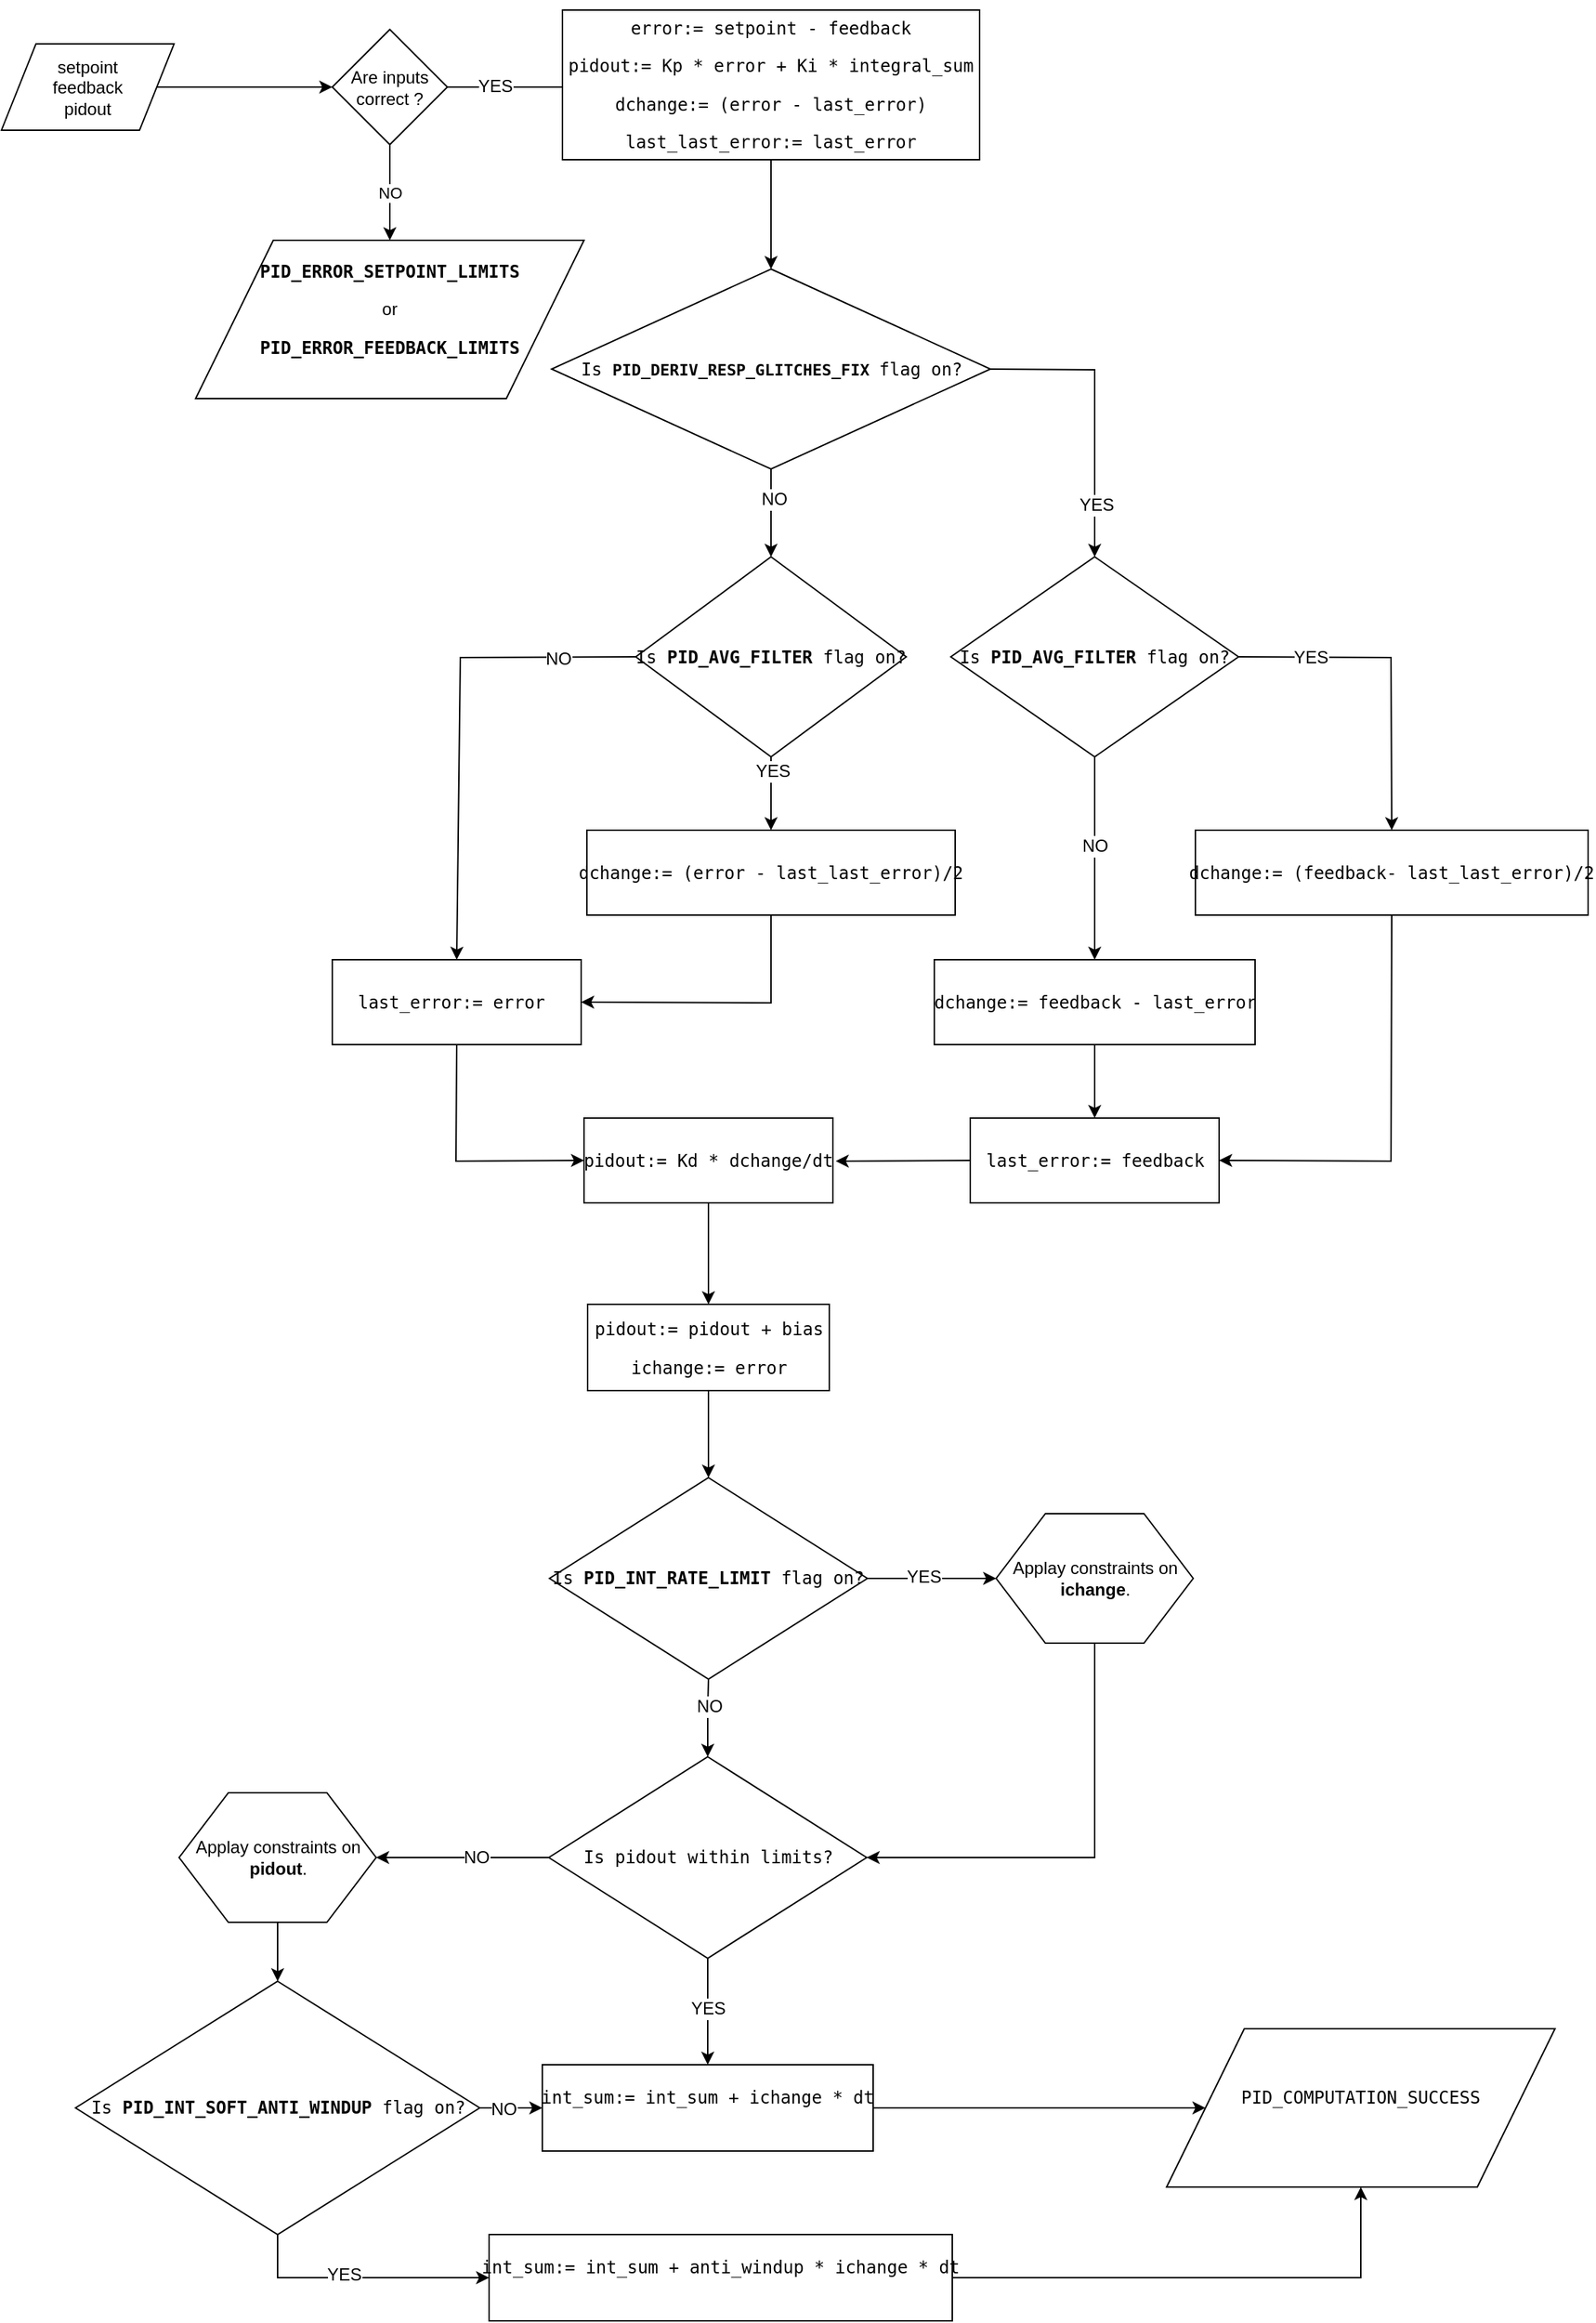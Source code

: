 <mxfile version="10.2.1" type="device"><diagram id="SJusjKnNgiMinS_3tapa" name="Strona-1"><mxGraphModel dx="2036" dy="1239" grid="1" gridSize="10" guides="1" tooltips="1" connect="1" arrows="1" fold="1" page="1" pageScale="1" pageWidth="1169" pageHeight="1654" math="0" shadow="0"><root><mxCell id="0"/><mxCell id="1" parent="0"/><mxCell id="8rspHX9k42rR52H1lkPU-5" value="NO&lt;br&gt;" style="edgeStyle=orthogonalEdgeStyle;rounded=0;html=1;exitX=0.5;exitY=1;exitDx=0;exitDy=0;entryX=0.5;entryY=0;entryDx=0;entryDy=0;jettySize=auto;orthogonalLoop=1;" edge="1" parent="1" source="8rspHX9k42rR52H1lkPU-2" target="8rspHX9k42rR52H1lkPU-46"><mxGeometry relative="1" as="geometry"><mxPoint x="280.048" y="163.667" as="targetPoint"/></mxGeometry></mxCell><mxCell id="8rspHX9k42rR52H1lkPU-6" style="edgeStyle=orthogonalEdgeStyle;rounded=0;html=1;exitX=1;exitY=0.5;exitDx=0;exitDy=0;jettySize=auto;orthogonalLoop=1;" edge="1" parent="1" source="8rspHX9k42rR52H1lkPU-2"><mxGeometry relative="1" as="geometry"><mxPoint x="410" y="73.5" as="targetPoint"/></mxGeometry></mxCell><mxCell id="8rspHX9k42rR52H1lkPU-12" value="YES&lt;br&gt;" style="text;html=1;resizable=0;points=[];align=center;verticalAlign=middle;labelBackgroundColor=#ffffff;" vertex="1" connectable="0" parent="8rspHX9k42rR52H1lkPU-6"><mxGeometry x="0.004" y="12" relative="1" as="geometry"><mxPoint x="-12" y="11" as="offset"/></mxGeometry></mxCell><mxCell id="8rspHX9k42rR52H1lkPU-2" value="Are inputs correct ?" style="rhombus;whiteSpace=wrap;html=1;" vertex="1" parent="1"><mxGeometry x="240" y="33.5" width="80" height="80" as="geometry"/></mxCell><mxCell id="8rspHX9k42rR52H1lkPU-4" value="" style="endArrow=classic;html=1;entryX=0;entryY=0.5;entryDx=0;entryDy=0;exitX=1;exitY=0.5;exitDx=0;exitDy=0;" edge="1" parent="1" source="8rspHX9k42rR52H1lkPU-14" target="8rspHX9k42rR52H1lkPU-2"><mxGeometry width="50" height="50" relative="1" as="geometry"><mxPoint x="150" y="73.5" as="sourcePoint"/><mxPoint x="270" y="233.5" as="targetPoint"/></mxGeometry></mxCell><mxCell id="8rspHX9k42rR52H1lkPU-27" style="edgeStyle=none;rounded=0;html=1;exitX=0.5;exitY=1;exitDx=0;exitDy=0;entryX=0.5;entryY=0;entryDx=0;entryDy=0;jettySize=auto;orthogonalLoop=1;" edge="1" parent="1" source="8rspHX9k42rR52H1lkPU-9" target="8rspHX9k42rR52H1lkPU-16"><mxGeometry relative="1" as="geometry"/></mxCell><mxCell id="8rspHX9k42rR52H1lkPU-43" value="NO" style="text;html=1;resizable=0;points=[];align=center;verticalAlign=middle;labelBackgroundColor=#ffffff;" vertex="1" connectable="0" parent="8rspHX9k42rR52H1lkPU-27"><mxGeometry x="-0.469" y="-1" relative="1" as="geometry"><mxPoint x="3" y="4.5" as="offset"/></mxGeometry></mxCell><mxCell id="8rspHX9k42rR52H1lkPU-48" style="edgeStyle=none;rounded=0;jumpSize=5;html=1;exitX=1;exitY=0.5;exitDx=0;exitDy=0;entryX=0.5;entryY=0;entryDx=0;entryDy=0;endArrow=classic;endFill=1;targetPerimeterSpacing=0;jettySize=auto;orthogonalLoop=1;strokeWidth=1;" edge="1" parent="1" source="8rspHX9k42rR52H1lkPU-9" target="8rspHX9k42rR52H1lkPU-47"><mxGeometry relative="1" as="geometry"><Array as="points"><mxPoint x="770" y="270"/></Array></mxGeometry></mxCell><mxCell id="8rspHX9k42rR52H1lkPU-49" value="YES&lt;br&gt;" style="text;html=1;resizable=0;points=[];align=center;verticalAlign=middle;labelBackgroundColor=#ffffff;" vertex="1" connectable="0" parent="8rspHX9k42rR52H1lkPU-48"><mxGeometry x="0.644" y="1" relative="1" as="geometry"><mxPoint as="offset"/></mxGeometry></mxCell><mxCell id="8rspHX9k42rR52H1lkPU-9" value="&lt;pre&gt;Is &lt;font style=&quot;font-size: 11px&quot;&gt;&lt;b&gt;PID_DERIV_RESP_GLITCHES_FIX &lt;/b&gt;&lt;/font&gt;flag on?&lt;/pre&gt;" style="rhombus;whiteSpace=wrap;html=1;" vertex="1" parent="1"><mxGeometry x="392.5" y="200" width="305" height="139" as="geometry"/></mxCell><mxCell id="8rspHX9k42rR52H1lkPU-24" style="edgeStyle=none;rounded=0;html=1;exitX=0.5;exitY=1;exitDx=0;exitDy=0;entryX=0.5;entryY=0;entryDx=0;entryDy=0;jettySize=auto;orthogonalLoop=1;" edge="1" parent="1" source="8rspHX9k42rR52H1lkPU-10" target="8rspHX9k42rR52H1lkPU-9"><mxGeometry relative="1" as="geometry"/></mxCell><mxCell id="8rspHX9k42rR52H1lkPU-10" value="&lt;pre&gt;error:= setpoint - feedback&lt;/pre&gt;&lt;pre&gt;pidout:= Kp * error + Ki * integral_sum&lt;/pre&gt;&lt;pre&gt;dchange:&lt;span&gt;=&lt;/span&gt;&lt;span&gt; (error &lt;/span&gt;&lt;span&gt;-&lt;/span&gt;&lt;span&gt; &lt;/span&gt;&lt;span&gt;last_error&lt;/span&gt;&lt;span&gt;)&lt;/span&gt;&lt;/pre&gt;&lt;pre&gt;last_last_error:= last_error&lt;/pre&gt;" style="rounded=0;whiteSpace=wrap;html=1;" vertex="1" parent="1"><mxGeometry x="400" y="20" width="290" height="104" as="geometry"/></mxCell><mxCell id="8rspHX9k42rR52H1lkPU-14" value="setpoint&lt;br&gt;feedback&lt;br&gt;pidout&lt;br&gt;" style="shape=parallelogram;perimeter=parallelogramPerimeter;whiteSpace=wrap;html=1;" vertex="1" parent="1"><mxGeometry x="10" y="43.5" width="120" height="60" as="geometry"/></mxCell><mxCell id="8rspHX9k42rR52H1lkPU-54" style="edgeStyle=none;rounded=0;jumpSize=5;html=1;exitX=0.5;exitY=1;exitDx=0;exitDy=0;entryX=0.5;entryY=0;entryDx=0;entryDy=0;endArrow=classic;endFill=1;targetPerimeterSpacing=0;jettySize=auto;orthogonalLoop=1;strokeWidth=1;" edge="1" parent="1" source="8rspHX9k42rR52H1lkPU-16" target="8rspHX9k42rR52H1lkPU-50"><mxGeometry relative="1" as="geometry"/></mxCell><mxCell id="8rspHX9k42rR52H1lkPU-74" value="YES" style="text;html=1;resizable=0;points=[];align=center;verticalAlign=middle;labelBackgroundColor=#ffffff;" vertex="1" connectable="0" parent="8rspHX9k42rR52H1lkPU-54"><mxGeometry x="-0.613" y="1" relative="1" as="geometry"><mxPoint as="offset"/></mxGeometry></mxCell><mxCell id="8rspHX9k42rR52H1lkPU-55" style="edgeStyle=none;rounded=0;jumpSize=5;html=1;exitX=0;exitY=0.5;exitDx=0;exitDy=0;entryX=0.5;entryY=0;entryDx=0;entryDy=0;endArrow=classic;endFill=1;targetPerimeterSpacing=0;jettySize=auto;orthogonalLoop=1;strokeWidth=1;" edge="1" parent="1" source="8rspHX9k42rR52H1lkPU-16" target="8rspHX9k42rR52H1lkPU-53"><mxGeometry relative="1" as="geometry"><Array as="points"><mxPoint x="329" y="470"/></Array></mxGeometry></mxCell><mxCell id="8rspHX9k42rR52H1lkPU-60" value="NO" style="text;html=1;resizable=0;points=[];align=center;verticalAlign=middle;labelBackgroundColor=#ffffff;" vertex="1" connectable="0" parent="8rspHX9k42rR52H1lkPU-55"><mxGeometry x="-0.674" y="1" relative="1" as="geometry"><mxPoint as="offset"/></mxGeometry></mxCell><mxCell id="8rspHX9k42rR52H1lkPU-16" value="&lt;pre&gt;Is &lt;b&gt;PID_AVG_FILTER&lt;/b&gt; flag on?&lt;br&gt;&lt;/pre&gt;" style="rhombus;whiteSpace=wrap;html=1;" vertex="1" parent="1"><mxGeometry x="451" y="400" width="188" height="139" as="geometry"/></mxCell><mxCell id="8rspHX9k42rR52H1lkPU-73" style="edgeStyle=none;rounded=0;jumpSize=5;html=1;exitX=0.5;exitY=1;exitDx=0;exitDy=0;entryX=0.5;entryY=0;entryDx=0;entryDy=0;endArrow=classic;endFill=1;targetPerimeterSpacing=0;jettySize=auto;orthogonalLoop=1;strokeWidth=1;" edge="1" parent="1" source="8rspHX9k42rR52H1lkPU-34" target="8rspHX9k42rR52H1lkPU-37"><mxGeometry relative="1" as="geometry"/></mxCell><mxCell id="8rspHX9k42rR52H1lkPU-34" value="&lt;pre&gt;pidout:= Kd * dchange/dt&lt;/pre&gt;" style="rounded=0;whiteSpace=wrap;html=1;" vertex="1" parent="1"><mxGeometry x="415" y="790" width="173" height="59" as="geometry"/></mxCell><mxCell id="8rspHX9k42rR52H1lkPU-78" style="edgeStyle=none;rounded=0;jumpSize=5;html=1;exitX=0.5;exitY=1;exitDx=0;exitDy=0;entryX=0.5;entryY=0;entryDx=0;entryDy=0;endArrow=classic;endFill=1;targetPerimeterSpacing=0;jettySize=auto;orthogonalLoop=1;strokeWidth=1;" edge="1" parent="1" source="8rspHX9k42rR52H1lkPU-37" target="8rspHX9k42rR52H1lkPU-39"><mxGeometry relative="1" as="geometry"/></mxCell><mxCell id="8rspHX9k42rR52H1lkPU-37" value="&lt;pre&gt;pidout:= pidout + bias&lt;/pre&gt;&lt;pre&gt;ichange:= error&lt;/pre&gt;" style="rounded=0;whiteSpace=wrap;html=1;" vertex="1" parent="1"><mxGeometry x="417.5" y="919.5" width="168" height="60" as="geometry"/></mxCell><mxCell id="8rspHX9k42rR52H1lkPU-82" style="edgeStyle=none;rounded=0;jumpSize=5;html=1;exitX=1;exitY=0.5;exitDx=0;exitDy=0;entryX=0;entryY=0.5;entryDx=0;entryDy=0;endArrow=classic;endFill=1;targetPerimeterSpacing=0;jettySize=auto;orthogonalLoop=1;strokeWidth=1;" edge="1" parent="1" source="8rspHX9k42rR52H1lkPU-39" target="8rspHX9k42rR52H1lkPU-80"><mxGeometry relative="1" as="geometry"/></mxCell><mxCell id="8rspHX9k42rR52H1lkPU-91" value="YES" style="text;html=1;resizable=0;points=[];align=center;verticalAlign=middle;labelBackgroundColor=#ffffff;" vertex="1" connectable="0" parent="8rspHX9k42rR52H1lkPU-82"><mxGeometry x="-0.13" y="1" relative="1" as="geometry"><mxPoint as="offset"/></mxGeometry></mxCell><mxCell id="8rspHX9k42rR52H1lkPU-88" style="edgeStyle=none;rounded=0;jumpSize=5;html=1;exitX=0.5;exitY=1;exitDx=0;exitDy=0;entryX=0.5;entryY=0;entryDx=0;entryDy=0;endArrow=classic;endFill=1;targetPerimeterSpacing=0;jettySize=auto;orthogonalLoop=1;strokeWidth=1;" edge="1" parent="1" source="8rspHX9k42rR52H1lkPU-39" target="8rspHX9k42rR52H1lkPU-83"><mxGeometry relative="1" as="geometry"><Array as="points"><mxPoint x="501" y="1200"/></Array></mxGeometry></mxCell><mxCell id="8rspHX9k42rR52H1lkPU-90" value="NO" style="text;html=1;resizable=0;points=[];align=center;verticalAlign=middle;labelBackgroundColor=#ffffff;" vertex="1" connectable="0" parent="8rspHX9k42rR52H1lkPU-88"><mxGeometry x="-0.001" y="8" relative="1" as="geometry"><mxPoint x="-7" y="-8" as="offset"/></mxGeometry></mxCell><mxCell id="8rspHX9k42rR52H1lkPU-39" value="&lt;pre&gt;Is &lt;b&gt;PID_INT_RATE_LIMIT &lt;/b&gt;flag on?&lt;br&gt;&lt;/pre&gt;" style="rhombus;whiteSpace=wrap;html=1;" vertex="1" parent="1"><mxGeometry x="391" y="1040" width="221" height="140" as="geometry"/></mxCell><mxCell id="8rspHX9k42rR52H1lkPU-46" value="&lt;pre&gt;&lt;b&gt;PID_ERROR_SETPOINT_LIMITS&lt;/b&gt;&lt;/pre&gt;&lt;div&gt;or&lt;/div&gt;&lt;div&gt;&lt;pre&gt;&lt;b&gt;PID_ERROR_FEEDBACK_LIMITS&lt;/b&gt;&lt;/pre&gt;&lt;div&gt;&lt;b&gt;&lt;br&gt;&lt;/b&gt;&lt;/div&gt;&lt;/div&gt;" style="shape=parallelogram;perimeter=parallelogramPerimeter;whiteSpace=wrap;html=1;" vertex="1" parent="1"><mxGeometry x="145" y="180" width="270" height="110" as="geometry"/></mxCell><mxCell id="8rspHX9k42rR52H1lkPU-62" style="edgeStyle=none;rounded=0;jumpSize=5;html=1;exitX=0.5;exitY=1;exitDx=0;exitDy=0;endArrow=classic;endFill=1;targetPerimeterSpacing=0;jettySize=auto;orthogonalLoop=1;strokeWidth=1;" edge="1" parent="1" source="8rspHX9k42rR52H1lkPU-47" target="8rspHX9k42rR52H1lkPU-51"><mxGeometry relative="1" as="geometry"/></mxCell><mxCell id="8rspHX9k42rR52H1lkPU-75" value="NO" style="text;html=1;resizable=0;points=[];align=center;verticalAlign=middle;labelBackgroundColor=#ffffff;" vertex="1" connectable="0" parent="8rspHX9k42rR52H1lkPU-62"><mxGeometry x="-0.151" y="-2" relative="1" as="geometry"><mxPoint x="2" y="1.5" as="offset"/></mxGeometry></mxCell><mxCell id="8rspHX9k42rR52H1lkPU-65" style="edgeStyle=none;rounded=0;jumpSize=5;html=1;exitX=1;exitY=0.5;exitDx=0;exitDy=0;endArrow=classic;endFill=1;targetPerimeterSpacing=0;jettySize=auto;orthogonalLoop=1;strokeWidth=1;entryX=0.5;entryY=0;entryDx=0;entryDy=0;" edge="1" parent="1" source="8rspHX9k42rR52H1lkPU-47" target="8rspHX9k42rR52H1lkPU-52"><mxGeometry relative="1" as="geometry"><mxPoint x="1000" y="469.5" as="targetPoint"/><Array as="points"><mxPoint x="976" y="470"/></Array></mxGeometry></mxCell><mxCell id="8rspHX9k42rR52H1lkPU-77" value="YES" style="text;html=1;resizable=0;points=[];align=center;verticalAlign=middle;labelBackgroundColor=#ffffff;" vertex="1" connectable="0" parent="8rspHX9k42rR52H1lkPU-65"><mxGeometry x="-0.661" y="-3" relative="1" as="geometry"><mxPoint x="11.5" y="-3" as="offset"/></mxGeometry></mxCell><mxCell id="8rspHX9k42rR52H1lkPU-47" value="&lt;pre&gt;Is &lt;b&gt;PID_AVG_FILTER&lt;/b&gt; flag on?&lt;br&gt;&lt;/pre&gt;" style="rhombus;whiteSpace=wrap;html=1;" vertex="1" parent="1"><mxGeometry x="670" y="400" width="200" height="139" as="geometry"/></mxCell><mxCell id="8rspHX9k42rR52H1lkPU-69" style="edgeStyle=none;rounded=0;jumpSize=5;html=1;exitX=0.5;exitY=1;exitDx=0;exitDy=0;endArrow=classic;endFill=1;targetPerimeterSpacing=0;jettySize=auto;orthogonalLoop=1;strokeWidth=1;entryX=1;entryY=0.5;entryDx=0;entryDy=0;" edge="1" parent="1" source="8rspHX9k42rR52H1lkPU-50" target="8rspHX9k42rR52H1lkPU-53"><mxGeometry relative="1" as="geometry"><mxPoint x="545.333" y="720" as="targetPoint"/><Array as="points"><mxPoint x="545" y="710"/></Array></mxGeometry></mxCell><mxCell id="8rspHX9k42rR52H1lkPU-50" value="&lt;pre&gt;dchange:= (error - last_last_error)/2&lt;/pre&gt;" style="rounded=0;whiteSpace=wrap;html=1;" vertex="1" parent="1"><mxGeometry x="417" y="590" width="256" height="59" as="geometry"/></mxCell><mxCell id="8rspHX9k42rR52H1lkPU-67" style="edgeStyle=none;rounded=0;jumpSize=5;html=1;exitX=0.5;exitY=1;exitDx=0;exitDy=0;entryX=0.5;entryY=0;entryDx=0;entryDy=0;endArrow=classic;endFill=1;targetPerimeterSpacing=0;jettySize=auto;orthogonalLoop=1;strokeWidth=1;" edge="1" parent="1" source="8rspHX9k42rR52H1lkPU-51" target="8rspHX9k42rR52H1lkPU-66"><mxGeometry relative="1" as="geometry"/></mxCell><mxCell id="8rspHX9k42rR52H1lkPU-51" value="&lt;pre&gt;dchange:= feedback - last_error&lt;/pre&gt;" style="rounded=0;whiteSpace=wrap;html=1;" vertex="1" parent="1"><mxGeometry x="658.5" y="680" width="223" height="59" as="geometry"/></mxCell><mxCell id="8rspHX9k42rR52H1lkPU-68" style="edgeStyle=none;rounded=0;jumpSize=5;html=1;exitX=0.5;exitY=1;exitDx=0;exitDy=0;endArrow=classic;endFill=1;targetPerimeterSpacing=0;jettySize=auto;orthogonalLoop=1;strokeWidth=1;entryX=1;entryY=0.5;entryDx=0;entryDy=0;" edge="1" parent="1" source="8rspHX9k42rR52H1lkPU-52" target="8rspHX9k42rR52H1lkPU-66"><mxGeometry relative="1" as="geometry"><mxPoint x="976.167" y="820" as="targetPoint"/><Array as="points"><mxPoint x="976" y="820"/></Array></mxGeometry></mxCell><mxCell id="8rspHX9k42rR52H1lkPU-52" value="&lt;pre&gt;dchange:= (feedback- last_last_error)/2&lt;/pre&gt;" style="rounded=0;whiteSpace=wrap;html=1;" vertex="1" parent="1"><mxGeometry x="840" y="590" width="273" height="59" as="geometry"/></mxCell><mxCell id="8rspHX9k42rR52H1lkPU-70" style="edgeStyle=none;rounded=0;jumpSize=5;html=1;exitX=0.5;exitY=1;exitDx=0;exitDy=0;entryX=0;entryY=0.5;entryDx=0;entryDy=0;endArrow=classic;endFill=1;targetPerimeterSpacing=0;jettySize=auto;orthogonalLoop=1;strokeWidth=1;" edge="1" parent="1" source="8rspHX9k42rR52H1lkPU-53" target="8rspHX9k42rR52H1lkPU-34"><mxGeometry relative="1" as="geometry"><Array as="points"><mxPoint x="326" y="820"/></Array></mxGeometry></mxCell><mxCell id="8rspHX9k42rR52H1lkPU-53" value="&lt;pre&gt;last_error:= error &lt;/pre&gt;" style="rounded=0;whiteSpace=wrap;html=1;" vertex="1" parent="1"><mxGeometry x="240" y="680" width="173" height="59" as="geometry"/></mxCell><mxCell id="8rspHX9k42rR52H1lkPU-61" style="edgeStyle=none;rounded=0;jumpSize=5;html=1;exitX=0;exitY=0.5;exitDx=0;exitDy=0;endArrow=classic;endFill=1;targetPerimeterSpacing=0;jettySize=auto;orthogonalLoop=1;strokeWidth=1;" edge="1" parent="1" source="8rspHX9k42rR52H1lkPU-51" target="8rspHX9k42rR52H1lkPU-51"><mxGeometry relative="1" as="geometry"/></mxCell><mxCell id="8rspHX9k42rR52H1lkPU-71" style="edgeStyle=none;rounded=0;jumpSize=5;html=1;exitX=0;exitY=0.5;exitDx=0;exitDy=0;endArrow=classic;endFill=1;targetPerimeterSpacing=0;jettySize=auto;orthogonalLoop=1;strokeWidth=1;" edge="1" parent="1" source="8rspHX9k42rR52H1lkPU-66"><mxGeometry relative="1" as="geometry"><mxPoint x="590" y="820" as="targetPoint"/></mxGeometry></mxCell><mxCell id="8rspHX9k42rR52H1lkPU-66" value="&lt;pre&gt;last_error:= feedback&lt;/pre&gt;" style="rounded=0;whiteSpace=wrap;html=1;" vertex="1" parent="1"><mxGeometry x="683.5" y="790" width="173" height="59" as="geometry"/></mxCell><mxCell id="8rspHX9k42rR52H1lkPU-94" style="edgeStyle=none;rounded=0;jumpSize=5;html=1;exitX=0.5;exitY=1;exitDx=0;exitDy=0;entryX=1;entryY=0.5;entryDx=0;entryDy=0;endArrow=classic;endFill=1;targetPerimeterSpacing=0;jettySize=auto;orthogonalLoop=1;strokeWidth=1;" edge="1" parent="1" source="8rspHX9k42rR52H1lkPU-80" target="8rspHX9k42rR52H1lkPU-83"><mxGeometry relative="1" as="geometry"><Array as="points"><mxPoint x="770" y="1304"/></Array></mxGeometry></mxCell><mxCell id="8rspHX9k42rR52H1lkPU-80" value="Applay constraints on &lt;b&gt;ichange&lt;/b&gt;.&lt;br&gt;" style="shape=hexagon;perimeter=hexagonPerimeter2;whiteSpace=wrap;html=1;" vertex="1" parent="1"><mxGeometry x="701.5" y="1065" width="137" height="90" as="geometry"/></mxCell><mxCell id="8rspHX9k42rR52H1lkPU-86" style="edgeStyle=none;rounded=0;jumpSize=5;html=1;exitX=0;exitY=0.5;exitDx=0;exitDy=0;entryX=1;entryY=0.5;entryDx=0;entryDy=0;endArrow=classic;endFill=1;targetPerimeterSpacing=0;jettySize=auto;orthogonalLoop=1;strokeWidth=1;" edge="1" parent="1" source="8rspHX9k42rR52H1lkPU-83" target="8rspHX9k42rR52H1lkPU-85"><mxGeometry relative="1" as="geometry"><mxPoint x="312.793" y="1304.069" as="sourcePoint"/></mxGeometry></mxCell><mxCell id="8rspHX9k42rR52H1lkPU-108" value="NO" style="text;html=1;resizable=0;points=[];align=center;verticalAlign=middle;labelBackgroundColor=#ffffff;" vertex="1" connectable="0" parent="8rspHX9k42rR52H1lkPU-86"><mxGeometry x="-0.154" relative="1" as="geometry"><mxPoint as="offset"/></mxGeometry></mxCell><mxCell id="8rspHX9k42rR52H1lkPU-106" style="edgeStyle=none;rounded=0;jumpSize=5;html=1;exitX=0.5;exitY=1;exitDx=0;exitDy=0;entryX=0.5;entryY=0;entryDx=0;entryDy=0;endArrow=classic;endFill=1;targetPerimeterSpacing=0;jettySize=auto;orthogonalLoop=1;strokeWidth=1;" edge="1" parent="1" source="8rspHX9k42rR52H1lkPU-83" target="8rspHX9k42rR52H1lkPU-100"><mxGeometry relative="1" as="geometry"/></mxCell><mxCell id="8rspHX9k42rR52H1lkPU-107" value="YES" style="text;html=1;resizable=0;points=[];align=center;verticalAlign=middle;labelBackgroundColor=#ffffff;" vertex="1" connectable="0" parent="8rspHX9k42rR52H1lkPU-106"><mxGeometry x="-0.051" relative="1" as="geometry"><mxPoint as="offset"/></mxGeometry></mxCell><mxCell id="8rspHX9k42rR52H1lkPU-83" value="&lt;pre&gt;Is pidout within limits?&lt;/pre&gt;" style="rhombus;whiteSpace=wrap;html=1;" vertex="1" parent="1"><mxGeometry x="390.5" y="1234" width="221" height="140" as="geometry"/></mxCell><mxCell id="8rspHX9k42rR52H1lkPU-101" style="edgeStyle=none;rounded=0;jumpSize=5;html=1;exitX=1;exitY=0.5;exitDx=0;exitDy=0;entryX=0;entryY=0.5;entryDx=0;entryDy=0;endArrow=classic;endFill=1;targetPerimeterSpacing=0;jettySize=auto;orthogonalLoop=1;strokeWidth=1;" edge="1" parent="1" source="8rspHX9k42rR52H1lkPU-84" target="8rspHX9k42rR52H1lkPU-100"><mxGeometry relative="1" as="geometry"><Array as="points"><mxPoint x="360" y="1478"/></Array></mxGeometry></mxCell><mxCell id="8rspHX9k42rR52H1lkPU-105" value="NO" style="text;html=1;resizable=0;points=[];align=center;verticalAlign=middle;labelBackgroundColor=#ffffff;" vertex="1" connectable="0" parent="8rspHX9k42rR52H1lkPU-101"><mxGeometry x="-0.271" y="-1" relative="1" as="geometry"><mxPoint as="offset"/></mxGeometry></mxCell><mxCell id="8rspHX9k42rR52H1lkPU-103" style="edgeStyle=none;rounded=0;jumpSize=5;html=1;exitX=0.5;exitY=1;exitDx=0;exitDy=0;endArrow=classic;endFill=1;targetPerimeterSpacing=0;jettySize=auto;orthogonalLoop=1;strokeWidth=1;" edge="1" parent="1" source="8rspHX9k42rR52H1lkPU-84" target="8rspHX9k42rR52H1lkPU-96"><mxGeometry relative="1" as="geometry"><Array as="points"><mxPoint x="202" y="1596"/></Array></mxGeometry></mxCell><mxCell id="8rspHX9k42rR52H1lkPU-104" value="YES" style="text;html=1;resizable=0;points=[];align=center;verticalAlign=middle;labelBackgroundColor=#ffffff;" vertex="1" connectable="0" parent="8rspHX9k42rR52H1lkPU-103"><mxGeometry x="-0.143" y="2" relative="1" as="geometry"><mxPoint as="offset"/></mxGeometry></mxCell><mxCell id="8rspHX9k42rR52H1lkPU-84" value="&lt;pre&gt;Is &lt;b&gt;PID_INT_SOFT_ANTI_WINDUP &lt;/b&gt;flag on?&lt;br&gt;&lt;/pre&gt;" style="rhombus;whiteSpace=wrap;html=1;" vertex="1" parent="1"><mxGeometry x="61.5" y="1390" width="281" height="176" as="geometry"/></mxCell><mxCell id="8rspHX9k42rR52H1lkPU-87" style="edgeStyle=none;rounded=0;jumpSize=5;html=1;exitX=0.5;exitY=1;exitDx=0;exitDy=0;entryX=0.5;entryY=0;entryDx=0;entryDy=0;endArrow=classic;endFill=1;targetPerimeterSpacing=0;jettySize=auto;orthogonalLoop=1;strokeWidth=1;" edge="1" parent="1" source="8rspHX9k42rR52H1lkPU-85" target="8rspHX9k42rR52H1lkPU-84"><mxGeometry relative="1" as="geometry"/></mxCell><mxCell id="8rspHX9k42rR52H1lkPU-85" value="Applay constraints on &lt;b&gt;pidout&lt;/b&gt;.&lt;br&gt;" style="shape=hexagon;perimeter=hexagonPerimeter2;whiteSpace=wrap;html=1;" vertex="1" parent="1"><mxGeometry x="133.5" y="1259" width="137" height="90" as="geometry"/></mxCell><mxCell id="8rspHX9k42rR52H1lkPU-110" style="edgeStyle=none;rounded=0;jumpSize=5;html=1;exitX=1;exitY=0.5;exitDx=0;exitDy=0;entryX=0.5;entryY=1;entryDx=0;entryDy=0;endArrow=classic;endFill=1;targetPerimeterSpacing=0;jettySize=auto;orthogonalLoop=1;strokeWidth=1;" edge="1" parent="1" source="8rspHX9k42rR52H1lkPU-96" target="8rspHX9k42rR52H1lkPU-109"><mxGeometry relative="1" as="geometry"><Array as="points"><mxPoint x="955" y="1596"/></Array></mxGeometry></mxCell><mxCell id="8rspHX9k42rR52H1lkPU-96" value="&lt;pre&gt;int_sum:= int_sum + anti_windup * ichange * dt&lt;/pre&gt;&lt;div&gt;&lt;br&gt;&lt;/div&gt;" style="rounded=0;whiteSpace=wrap;html=1;" vertex="1" parent="1"><mxGeometry x="349" y="1566" width="322" height="60" as="geometry"/></mxCell><mxCell id="8rspHX9k42rR52H1lkPU-111" style="edgeStyle=none;rounded=0;jumpSize=5;html=1;exitX=1;exitY=0.5;exitDx=0;exitDy=0;endArrow=classic;endFill=1;targetPerimeterSpacing=0;jettySize=auto;orthogonalLoop=1;strokeWidth=1;" edge="1" parent="1" source="8rspHX9k42rR52H1lkPU-100" target="8rspHX9k42rR52H1lkPU-109"><mxGeometry relative="1" as="geometry"/></mxCell><mxCell id="8rspHX9k42rR52H1lkPU-100" value="&lt;pre&gt;int_sum:= int_sum + ichange * dt&lt;/pre&gt;&lt;div&gt;&lt;br&gt;&lt;/div&gt;" style="rounded=0;whiteSpace=wrap;html=1;" vertex="1" parent="1"><mxGeometry x="386" y="1448" width="230" height="60" as="geometry"/></mxCell><mxCell id="8rspHX9k42rR52H1lkPU-109" value="&lt;pre&gt;&lt;div&gt;&lt;span&gt;PID_COMPUTATION_SUCCESS&lt;/span&gt;&lt;/div&gt;&lt;/pre&gt;&lt;div&gt;&lt;div&gt;&lt;b&gt;&lt;br&gt;&lt;/b&gt;&lt;/div&gt;&lt;/div&gt;" style="shape=parallelogram;perimeter=parallelogramPerimeter;whiteSpace=wrap;html=1;" vertex="1" parent="1"><mxGeometry x="820" y="1423" width="270" height="110" as="geometry"/></mxCell></root></mxGraphModel></diagram></mxfile>